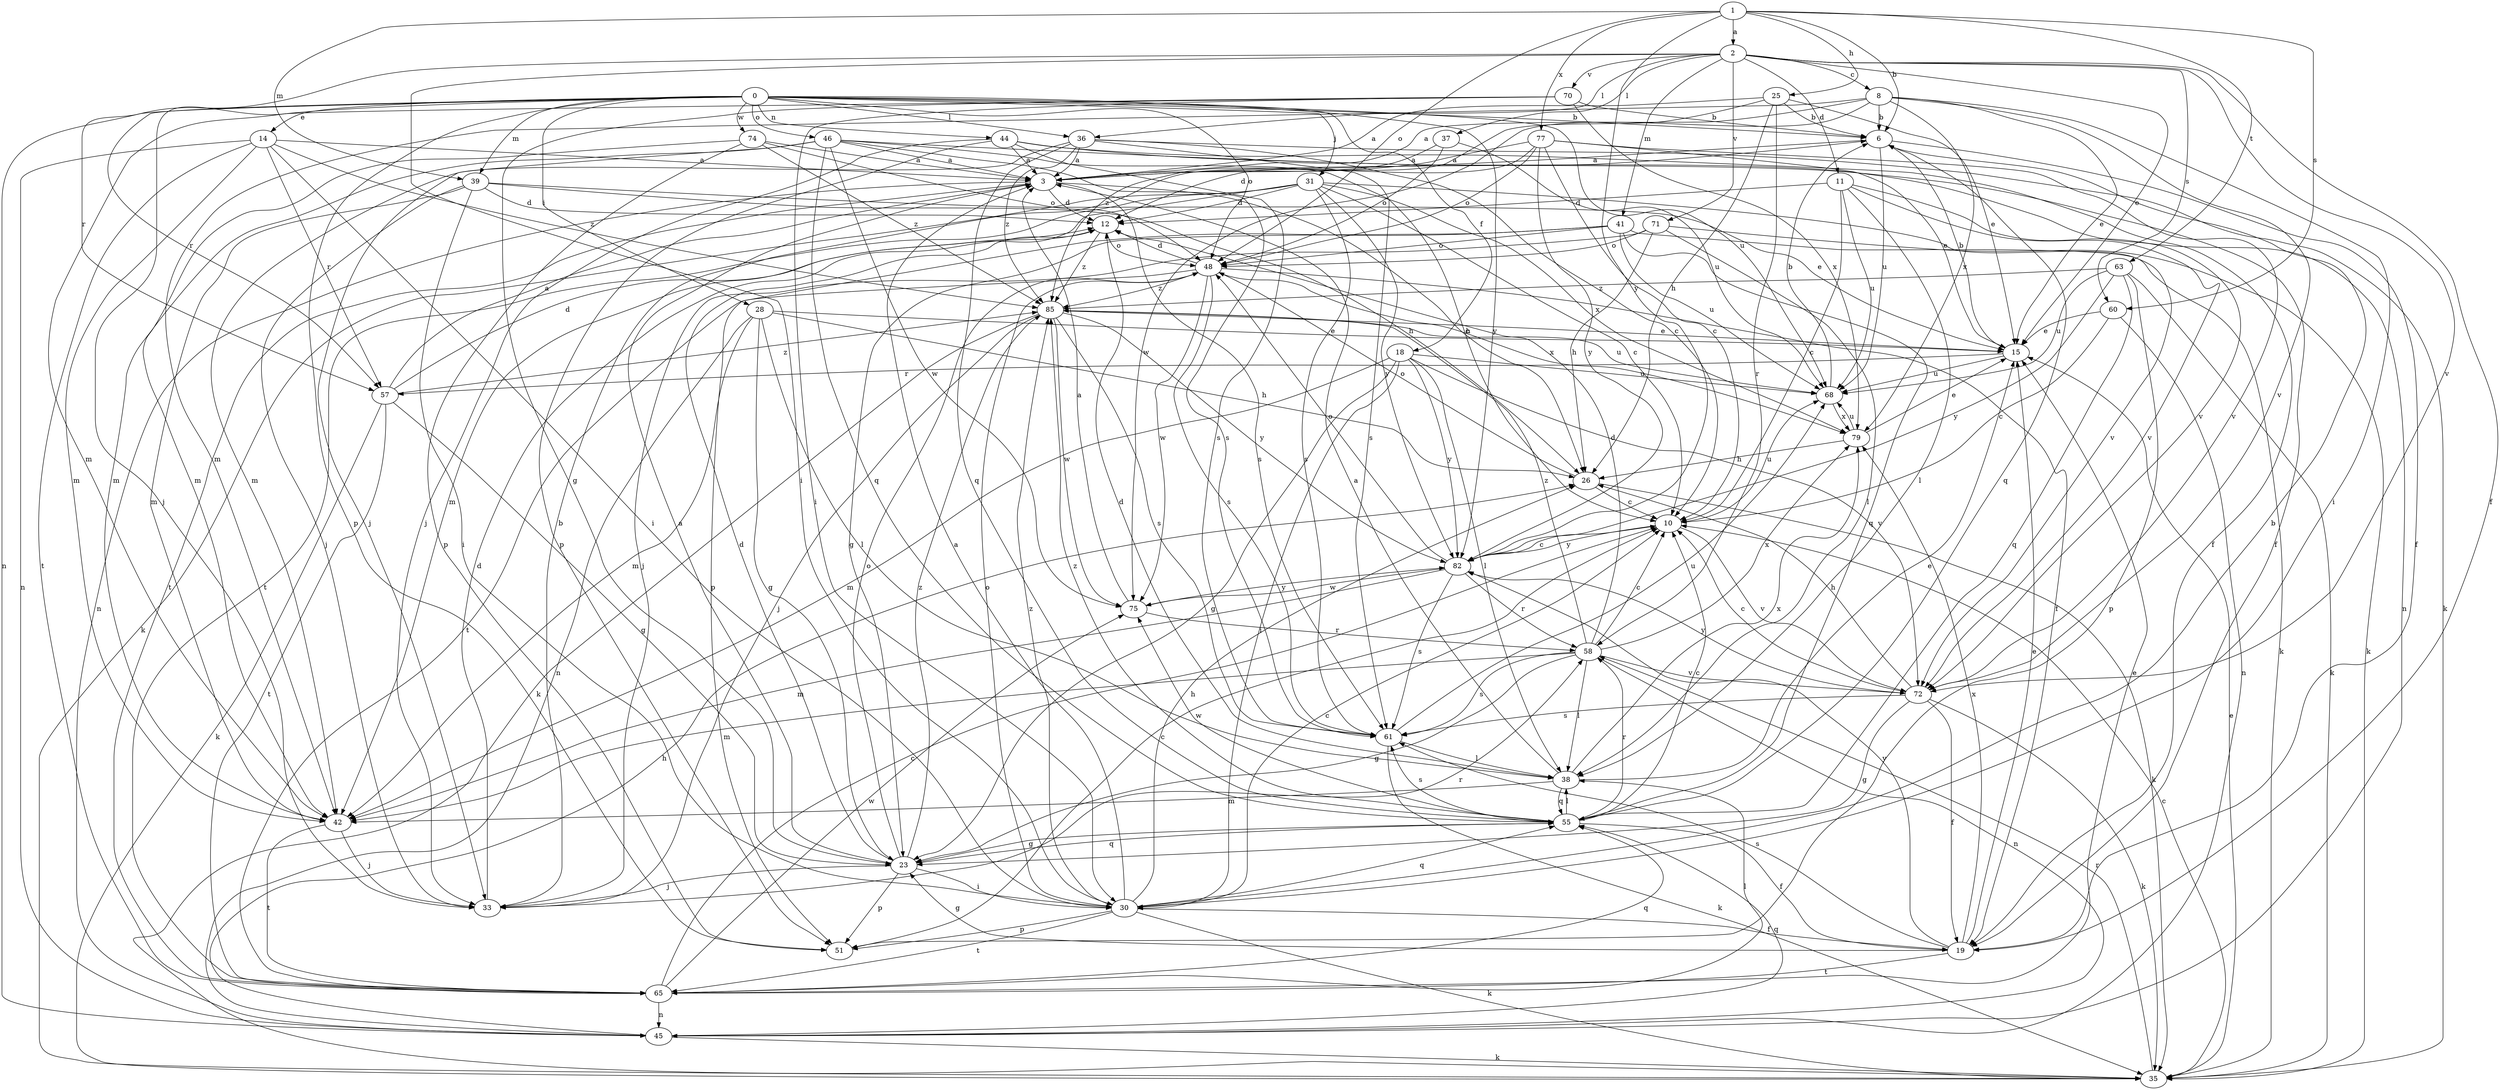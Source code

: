 strict digraph  {
0;
1;
2;
3;
6;
8;
10;
11;
12;
14;
15;
18;
19;
23;
25;
26;
28;
30;
31;
33;
35;
36;
37;
38;
39;
41;
42;
44;
45;
46;
48;
51;
55;
57;
58;
60;
61;
63;
65;
68;
70;
71;
72;
74;
75;
77;
79;
82;
85;
0 -> 6  [label=b];
0 -> 14  [label=e];
0 -> 18  [label=f];
0 -> 28  [label=i];
0 -> 31  [label=j];
0 -> 33  [label=j];
0 -> 36  [label=l];
0 -> 39  [label=m];
0 -> 44  [label=n];
0 -> 45  [label=n];
0 -> 46  [label=o];
0 -> 48  [label=o];
0 -> 51  [label=p];
0 -> 57  [label=r];
0 -> 68  [label=u];
0 -> 74  [label=w];
0 -> 82  [label=y];
1 -> 2  [label=a];
1 -> 6  [label=b];
1 -> 25  [label=h];
1 -> 39  [label=m];
1 -> 48  [label=o];
1 -> 60  [label=s];
1 -> 63  [label=t];
1 -> 77  [label=x];
1 -> 82  [label=y];
2 -> 8  [label=c];
2 -> 11  [label=d];
2 -> 15  [label=e];
2 -> 19  [label=f];
2 -> 30  [label=i];
2 -> 36  [label=l];
2 -> 37  [label=l];
2 -> 41  [label=m];
2 -> 57  [label=r];
2 -> 60  [label=s];
2 -> 70  [label=v];
2 -> 71  [label=v];
2 -> 72  [label=v];
3 -> 12  [label=d];
3 -> 26  [label=h];
3 -> 45  [label=n];
3 -> 61  [label=s];
3 -> 65  [label=t];
6 -> 3  [label=a];
6 -> 19  [label=f];
6 -> 55  [label=q];
6 -> 68  [label=u];
8 -> 3  [label=a];
8 -> 6  [label=b];
8 -> 15  [label=e];
8 -> 30  [label=i];
8 -> 42  [label=m];
8 -> 72  [label=v];
8 -> 75  [label=w];
8 -> 79  [label=x];
10 -> 68  [label=u];
10 -> 72  [label=v];
10 -> 82  [label=y];
11 -> 10  [label=c];
11 -> 12  [label=d];
11 -> 38  [label=l];
11 -> 45  [label=n];
11 -> 68  [label=u];
11 -> 72  [label=v];
12 -> 48  [label=o];
12 -> 85  [label=z];
14 -> 3  [label=a];
14 -> 30  [label=i];
14 -> 42  [label=m];
14 -> 45  [label=n];
14 -> 57  [label=r];
14 -> 65  [label=t];
14 -> 85  [label=z];
15 -> 6  [label=b];
15 -> 57  [label=r];
15 -> 68  [label=u];
18 -> 23  [label=g];
18 -> 30  [label=i];
18 -> 38  [label=l];
18 -> 42  [label=m];
18 -> 68  [label=u];
18 -> 72  [label=v];
18 -> 82  [label=y];
19 -> 15  [label=e];
19 -> 23  [label=g];
19 -> 61  [label=s];
19 -> 65  [label=t];
19 -> 79  [label=x];
19 -> 82  [label=y];
23 -> 3  [label=a];
23 -> 12  [label=d];
23 -> 30  [label=i];
23 -> 33  [label=j];
23 -> 48  [label=o];
23 -> 51  [label=p];
23 -> 55  [label=q];
23 -> 85  [label=z];
25 -> 3  [label=a];
25 -> 6  [label=b];
25 -> 15  [label=e];
25 -> 26  [label=h];
25 -> 58  [label=r];
25 -> 85  [label=z];
26 -> 10  [label=c];
26 -> 35  [label=k];
26 -> 48  [label=o];
28 -> 15  [label=e];
28 -> 23  [label=g];
28 -> 26  [label=h];
28 -> 38  [label=l];
28 -> 42  [label=m];
28 -> 45  [label=n];
30 -> 3  [label=a];
30 -> 6  [label=b];
30 -> 10  [label=c];
30 -> 19  [label=f];
30 -> 26  [label=h];
30 -> 35  [label=k];
30 -> 48  [label=o];
30 -> 51  [label=p];
30 -> 55  [label=q];
30 -> 65  [label=t];
30 -> 85  [label=z];
31 -> 10  [label=c];
31 -> 12  [label=d];
31 -> 35  [label=k];
31 -> 42  [label=m];
31 -> 61  [label=s];
31 -> 65  [label=t];
31 -> 72  [label=v];
31 -> 79  [label=x];
31 -> 82  [label=y];
33 -> 6  [label=b];
33 -> 12  [label=d];
33 -> 58  [label=r];
35 -> 10  [label=c];
35 -> 15  [label=e];
35 -> 58  [label=r];
36 -> 3  [label=a];
36 -> 10  [label=c];
36 -> 35  [label=k];
36 -> 42  [label=m];
36 -> 55  [label=q];
36 -> 61  [label=s];
36 -> 85  [label=z];
37 -> 3  [label=a];
37 -> 48  [label=o];
37 -> 68  [label=u];
38 -> 3  [label=a];
38 -> 12  [label=d];
38 -> 15  [label=e];
38 -> 42  [label=m];
38 -> 55  [label=q];
38 -> 79  [label=x];
39 -> 12  [label=d];
39 -> 15  [label=e];
39 -> 26  [label=h];
39 -> 30  [label=i];
39 -> 33  [label=j];
39 -> 42  [label=m];
41 -> 23  [label=g];
41 -> 35  [label=k];
41 -> 48  [label=o];
41 -> 51  [label=p];
41 -> 55  [label=q];
41 -> 68  [label=u];
42 -> 33  [label=j];
42 -> 65  [label=t];
44 -> 3  [label=a];
44 -> 19  [label=f];
44 -> 33  [label=j];
44 -> 51  [label=p];
44 -> 61  [label=s];
44 -> 72  [label=v];
45 -> 26  [label=h];
45 -> 35  [label=k];
45 -> 55  [label=q];
46 -> 3  [label=a];
46 -> 10  [label=c];
46 -> 19  [label=f];
46 -> 33  [label=j];
46 -> 42  [label=m];
46 -> 55  [label=q];
46 -> 61  [label=s];
46 -> 75  [label=w];
48 -> 12  [label=d];
48 -> 19  [label=f];
48 -> 61  [label=s];
48 -> 65  [label=t];
48 -> 75  [label=w];
48 -> 79  [label=x];
48 -> 85  [label=z];
51 -> 10  [label=c];
55 -> 10  [label=c];
55 -> 19  [label=f];
55 -> 23  [label=g];
55 -> 38  [label=l];
55 -> 58  [label=r];
55 -> 61  [label=s];
55 -> 75  [label=w];
55 -> 85  [label=z];
57 -> 3  [label=a];
57 -> 12  [label=d];
57 -> 23  [label=g];
57 -> 35  [label=k];
57 -> 65  [label=t];
57 -> 85  [label=z];
58 -> 10  [label=c];
58 -> 12  [label=d];
58 -> 23  [label=g];
58 -> 38  [label=l];
58 -> 42  [label=m];
58 -> 45  [label=n];
58 -> 61  [label=s];
58 -> 72  [label=v];
58 -> 79  [label=x];
58 -> 85  [label=z];
60 -> 10  [label=c];
60 -> 15  [label=e];
60 -> 45  [label=n];
61 -> 35  [label=k];
61 -> 38  [label=l];
61 -> 68  [label=u];
63 -> 35  [label=k];
63 -> 51  [label=p];
63 -> 55  [label=q];
63 -> 68  [label=u];
63 -> 82  [label=y];
63 -> 85  [label=z];
65 -> 10  [label=c];
65 -> 15  [label=e];
65 -> 38  [label=l];
65 -> 45  [label=n];
65 -> 55  [label=q];
65 -> 75  [label=w];
68 -> 6  [label=b];
68 -> 79  [label=x];
70 -> 6  [label=b];
70 -> 23  [label=g];
70 -> 30  [label=i];
70 -> 42  [label=m];
70 -> 79  [label=x];
71 -> 26  [label=h];
71 -> 33  [label=j];
71 -> 35  [label=k];
71 -> 38  [label=l];
71 -> 48  [label=o];
72 -> 10  [label=c];
72 -> 19  [label=f];
72 -> 23  [label=g];
72 -> 26  [label=h];
72 -> 35  [label=k];
72 -> 61  [label=s];
72 -> 82  [label=y];
74 -> 3  [label=a];
74 -> 42  [label=m];
74 -> 48  [label=o];
74 -> 51  [label=p];
74 -> 85  [label=z];
75 -> 3  [label=a];
75 -> 58  [label=r];
75 -> 82  [label=y];
77 -> 3  [label=a];
77 -> 10  [label=c];
77 -> 12  [label=d];
77 -> 15  [label=e];
77 -> 48  [label=o];
77 -> 72  [label=v];
77 -> 82  [label=y];
79 -> 15  [label=e];
79 -> 26  [label=h];
79 -> 68  [label=u];
82 -> 10  [label=c];
82 -> 42  [label=m];
82 -> 48  [label=o];
82 -> 58  [label=r];
82 -> 61  [label=s];
82 -> 75  [label=w];
85 -> 15  [label=e];
85 -> 33  [label=j];
85 -> 35  [label=k];
85 -> 61  [label=s];
85 -> 68  [label=u];
85 -> 75  [label=w];
85 -> 82  [label=y];
}
